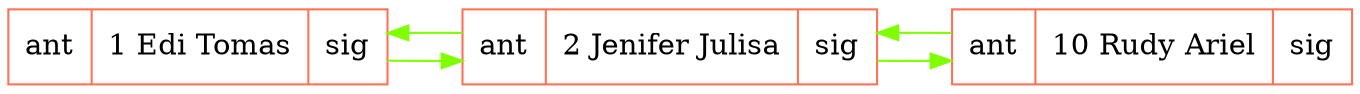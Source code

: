  digraph G {
     rankdir=LR;  node[ shape=record, fontcolor=black, color=coral1];  
edge[color=chartreuse1] 
node1[label = "{<val> ant |1 
 Edi 
 Tomas|<ptr> sig}"];
node2[label = "{<val> ant |2 
 Jenifer  
 Julisa|<ptr> sig}"];
node10[label = "{<val> ant |10 
 Rudy 
 Ariel|<ptr> sig}"];
node1->node2;
node2->node1;
node2->node10;
node10->node2;

}